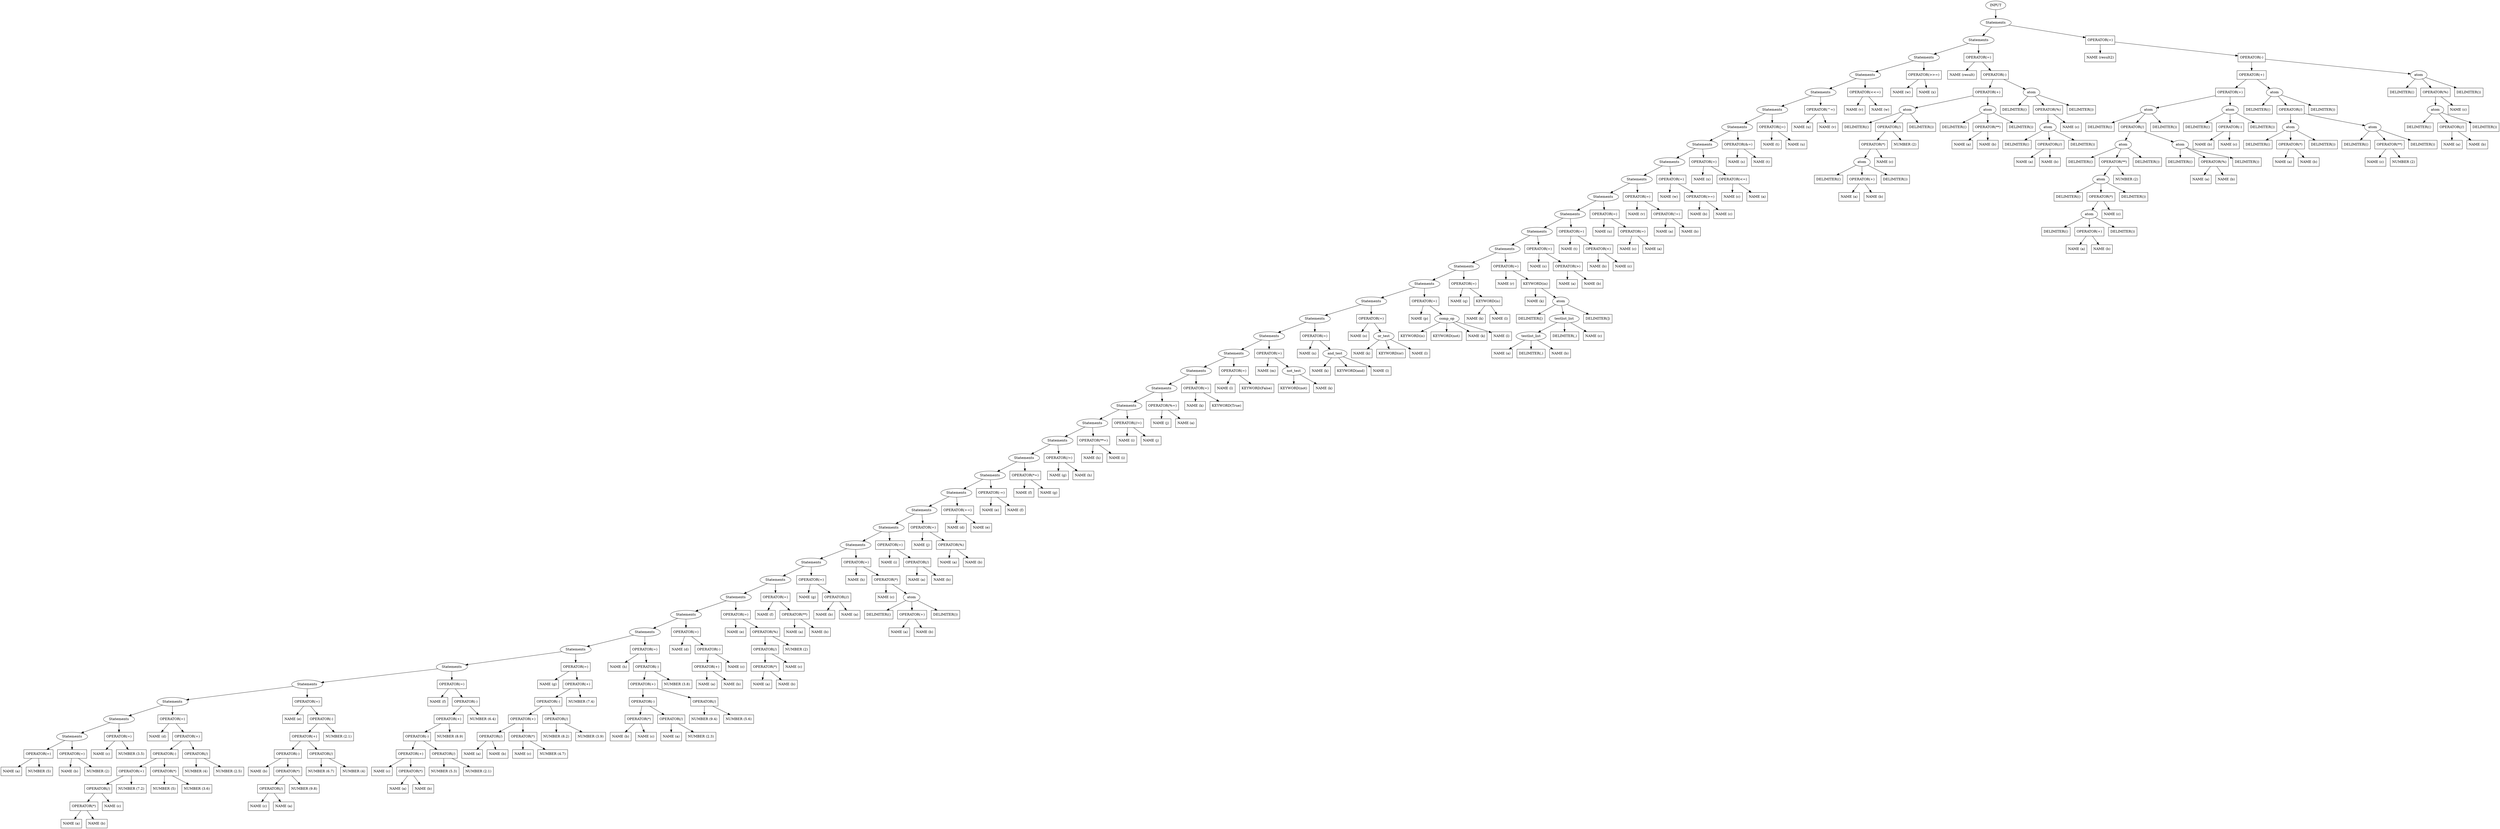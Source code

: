 digraph G {
node [ordering=out]
0 [label="NAME (a)" ,shape= box ]
1 [label="NUMBER (5)" ,shape= box ]
2 [label="OPERATOR(=)" ,shape= box ]
3 [label="NAME (b)" ,shape= box ]
4 [label="NUMBER (2)" ,shape= box ]
5 [label="OPERATOR(=)" ,shape= box ]
6 [label="Statements" ,shape= oval ]
7 [label="NAME (c)" ,shape= box ]
8 [label="NUMBER (3.5)" ,shape= box ]
9 [label="OPERATOR(=)" ,shape= box ]
10 [label="Statements" ,shape= oval ]
11 [label="NAME (d)" ,shape= box ]
12 [label="NAME (a)" ,shape= box ]
13 [label="NAME (b)" ,shape= box ]
14 [label="OPERATOR(*)" ,shape= box ]
15 [label="NAME (c)" ,shape= box ]
16 [label="OPERATOR(/)" ,shape= box ]
17 [label="NUMBER (7.2)" ,shape= box ]
18 [label="OPERATOR(+)" ,shape= box ]
19 [label="NUMBER (5)" ,shape= box ]
20 [label="NUMBER (3.6)" ,shape= box ]
21 [label="OPERATOR(*)" ,shape= box ]
22 [label="OPERATOR(-)" ,shape= box ]
23 [label="NUMBER (4)" ,shape= box ]
24 [label="NUMBER (2.5)" ,shape= box ]
25 [label="OPERATOR(/)" ,shape= box ]
26 [label="OPERATOR(+)" ,shape= box ]
27 [label="OPERATOR(=)" ,shape= box ]
28 [label="Statements" ,shape= oval ]
29 [label="NAME (e)" ,shape= box ]
30 [label="NAME (b)" ,shape= box ]
31 [label="NAME (c)" ,shape= box ]
32 [label="NAME (a)" ,shape= box ]
33 [label="OPERATOR(/)" ,shape= box ]
34 [label="NUMBER (9.8)" ,shape= box ]
35 [label="OPERATOR(*)" ,shape= box ]
36 [label="OPERATOR(-)" ,shape= box ]
37 [label="NUMBER (6.7)" ,shape= box ]
38 [label="NUMBER (4)" ,shape= box ]
39 [label="OPERATOR(/)" ,shape= box ]
40 [label="OPERATOR(+)" ,shape= box ]
41 [label="NUMBER (2.1)" ,shape= box ]
42 [label="OPERATOR(-)" ,shape= box ]
43 [label="OPERATOR(=)" ,shape= box ]
44 [label="Statements" ,shape= oval ]
45 [label="NAME (f)" ,shape= box ]
46 [label="NAME (c)" ,shape= box ]
47 [label="NAME (a)" ,shape= box ]
48 [label="NAME (b)" ,shape= box ]
49 [label="OPERATOR(*)" ,shape= box ]
50 [label="OPERATOR(+)" ,shape= box ]
51 [label="NUMBER (5.3)" ,shape= box ]
52 [label="NUMBER (2.1)" ,shape= box ]
53 [label="OPERATOR(/)" ,shape= box ]
54 [label="OPERATOR(-)" ,shape= box ]
55 [label="NUMBER (8.9)" ,shape= box ]
56 [label="OPERATOR(+)" ,shape= box ]
57 [label="NUMBER (6.4)" ,shape= box ]
58 [label="OPERATOR(-)" ,shape= box ]
59 [label="OPERATOR(=)" ,shape= box ]
60 [label="Statements" ,shape= oval ]
61 [label="NAME (g)" ,shape= box ]
62 [label="NAME (a)" ,shape= box ]
63 [label="NAME (b)" ,shape= box ]
64 [label="OPERATOR(/)" ,shape= box ]
65 [label="NAME (c)" ,shape= box ]
66 [label="NUMBER (4.7)" ,shape= box ]
67 [label="OPERATOR(*)" ,shape= box ]
68 [label="OPERATOR(+)" ,shape= box ]
69 [label="NUMBER (8.2)" ,shape= box ]
70 [label="NUMBER (3.9)" ,shape= box ]
71 [label="OPERATOR(/)" ,shape= box ]
72 [label="OPERATOR(-)" ,shape= box ]
73 [label="NUMBER (7.4)" ,shape= box ]
74 [label="OPERATOR(+)" ,shape= box ]
75 [label="OPERATOR(=)" ,shape= box ]
76 [label="Statements" ,shape= oval ]
77 [label="NAME (h)" ,shape= box ]
78 [label="NAME (b)" ,shape= box ]
79 [label="NAME (c)" ,shape= box ]
80 [label="OPERATOR(*)" ,shape= box ]
81 [label="NAME (a)" ,shape= box ]
82 [label="NUMBER (2.3)" ,shape= box ]
83 [label="OPERATOR(/)" ,shape= box ]
84 [label="OPERATOR(-)" ,shape= box ]
85 [label="NUMBER (9.4)" ,shape= box ]
86 [label="NUMBER (5.6)" ,shape= box ]
87 [label="OPERATOR(/)" ,shape= box ]
88 [label="OPERATOR(+)" ,shape= box ]
89 [label="NUMBER (3.8)" ,shape= box ]
90 [label="OPERATOR(-)" ,shape= box ]
91 [label="OPERATOR(=)" ,shape= box ]
92 [label="Statements" ,shape= oval ]
93 [label="NAME (d)" ,shape= box ]
94 [label="NAME (a)" ,shape= box ]
95 [label="NAME (b)" ,shape= box ]
96 [label="OPERATOR(+)" ,shape= box ]
97 [label="NAME (c)" ,shape= box ]
98 [label="OPERATOR(-)" ,shape= box ]
99 [label="OPERATOR(=)" ,shape= box ]
100 [label="Statements" ,shape= oval ]
101 [label="NAME (e)" ,shape= box ]
102 [label="NAME (a)" ,shape= box ]
103 [label="NAME (b)" ,shape= box ]
104 [label="OPERATOR(*)" ,shape= box ]
105 [label="NAME (c)" ,shape= box ]
106 [label="OPERATOR(/)" ,shape= box ]
107 [label="NUMBER (2)" ,shape= box ]
108 [label="OPERATOR(%)" ,shape= box ]
109 [label="OPERATOR(=)" ,shape= box ]
110 [label="Statements" ,shape= oval ]
111 [label="NAME (f)" ,shape= box ]
112 [label="NAME (a)" ,shape= box ]
113 [label="NAME (b)" ,shape= box ]
114 [label="OPERATOR(**)" ,shape= box ]
115 [label="OPERATOR(=)" ,shape= box ]
116 [label="Statements" ,shape= oval ]
117 [label="NAME (g)" ,shape= box ]
118 [label="NAME (b)" ,shape= box ]
119 [label="NAME (a)" ,shape= box ]
120 [label="OPERATOR(//)" ,shape= box ]
121 [label="OPERATOR(=)" ,shape= box ]
122 [label="Statements" ,shape= oval ]
123 [label="NAME (h)" ,shape= box ]
124 [label="NAME (c)" ,shape= box ]
125 [label="NAME (a)" ,shape= box ]
126 [label="NAME (b)" ,shape= box ]
127 [label="OPERATOR(+)" ,shape= box ]
128 [label="atom" ,shape= oval ]
129 [label="DELIMITER(()" ,shape= box ]
130 [label="DELIMITER())" ,shape= box ]
131 [label="OPERATOR(*)" ,shape= box ]
132 [label="OPERATOR(=)" ,shape= box ]
133 [label="Statements" ,shape= oval ]
134 [label="NAME (i)" ,shape= box ]
135 [label="NAME (a)" ,shape= box ]
136 [label="NAME (b)" ,shape= box ]
137 [label="OPERATOR(/)" ,shape= box ]
138 [label="OPERATOR(=)" ,shape= box ]
139 [label="Statements" ,shape= oval ]
140 [label="NAME (j)" ,shape= box ]
141 [label="NAME (a)" ,shape= box ]
142 [label="NAME (b)" ,shape= box ]
143 [label="OPERATOR(%)" ,shape= box ]
144 [label="OPERATOR(=)" ,shape= box ]
145 [label="Statements" ,shape= oval ]
146 [label="NAME (d)" ,shape= box ]
147 [label="OPERATOR(+=)" ,shape= box ]
148 [label="NAME (e)" ,shape= box ]
149 [label="Statements" ,shape= oval ]
150 [label="NAME (e)" ,shape= box ]
151 [label="OPERATOR(-=)" ,shape= box ]
152 [label="NAME (f)" ,shape= box ]
153 [label="Statements" ,shape= oval ]
154 [label="NAME (f)" ,shape= box ]
155 [label="OPERATOR(*=)" ,shape= box ]
156 [label="NAME (g)" ,shape= box ]
157 [label="Statements" ,shape= oval ]
158 [label="NAME (g)" ,shape= box ]
159 [label="OPERATOR(/=)" ,shape= box ]
160 [label="NAME (h)" ,shape= box ]
161 [label="Statements" ,shape= oval ]
162 [label="NAME (h)" ,shape= box ]
163 [label="OPERATOR(**=)" ,shape= box ]
164 [label="NAME (i)" ,shape= box ]
165 [label="Statements" ,shape= oval ]
166 [label="NAME (i)" ,shape= box ]
167 [label="OPERATOR(//=)" ,shape= box ]
168 [label="NAME (j)" ,shape= box ]
169 [label="Statements" ,shape= oval ]
170 [label="NAME (j)" ,shape= box ]
171 [label="OPERATOR(%=)" ,shape= box ]
172 [label="NAME (a)" ,shape= box ]
173 [label="Statements" ,shape= oval ]
174 [label="NAME (k)" ,shape= box ]
175 [label="KEYWORD(True)" ,shape= box ]
176 [label="OPERATOR(=)" ,shape= box ]
177 [label="Statements" ,shape= oval ]
178 [label="NAME (l)" ,shape= box ]
179 [label="KEYWORD(False)" ,shape= box ]
180 [label="OPERATOR(=)" ,shape= box ]
181 [label="Statements" ,shape= oval ]
182 [label="NAME (m)" ,shape= box ]
183 [label="NAME (k)" ,shape= box ]
184 [label="not_test" ,shape= oval ]
185 [label="KEYWORD(not)" ,shape= box ]
186 [label="OPERATOR(=)" ,shape= box ]
187 [label="Statements" ,shape= oval ]
188 [label="NAME (n)" ,shape= box ]
189 [label="NAME (k)" ,shape= box ]
190 [label="NAME (l)" ,shape= box ]
191 [label="and_test" ,shape= oval ]
192 [label="KEYWORD(and)" ,shape= box ]
193 [label="OPERATOR(=)" ,shape= box ]
194 [label="Statements" ,shape= oval ]
195 [label="NAME (o)" ,shape= box ]
196 [label="NAME (k)" ,shape= box ]
197 [label="NAME (l)" ,shape= box ]
198 [label="or_test" ,shape= oval ]
199 [label="KEYWORD(or)" ,shape= box ]
200 [label="OPERATOR(=)" ,shape= box ]
201 [label="Statements" ,shape= oval ]
202 [label="NAME (p)" ,shape= box ]
203 [label="NAME (k)" ,shape= box ]
204 [label="comp_op" ,shape= oval ]
205 [label="KEYWORD(is)" ,shape= box ]
206 [label="KEYWORD(not)" ,shape= box ]
207 [label="NAME (l)" ,shape= box ]
208 [label="OPERATOR(=)" ,shape= box ]
209 [label="Statements" ,shape= oval ]
210 [label="NAME (q)" ,shape= box ]
211 [label="NAME (k)" ,shape= box ]
212 [label="KEYWORD(is)" ,shape= box ]
213 [label="NAME (l)" ,shape= box ]
214 [label="OPERATOR(=)" ,shape= box ]
215 [label="Statements" ,shape= oval ]
216 [label="NAME (r)" ,shape= box ]
217 [label="NAME (k)" ,shape= box ]
218 [label="KEYWORD(in)" ,shape= box ]
219 [label="NAME (a)" ,shape= box ]
220 [label="NAME (b)" ,shape= box ]
221 [label="testlist_list" ,shape= oval ]
222 [label="DELIMITER(,)" ,shape= box ]
223 [label="NAME (c)" ,shape= box ]
224 [label="testlist_list" ,shape= oval ]
225 [label="DELIMITER(,)" ,shape= box ]
226 [label="atom" ,shape= oval ]
227 [label="DELIMITER([)" ,shape= box ]
228 [label="DELIMITER(])" ,shape= box ]
229 [label="OPERATOR(=)" ,shape= box ]
230 [label="Statements" ,shape= oval ]
231 [label="NAME (s)" ,shape= box ]
232 [label="NAME (a)" ,shape= box ]
233 [label="OPERATOR(>)" ,shape= box ]
234 [label="NAME (b)" ,shape= box ]
235 [label="OPERATOR(=)" ,shape= box ]
236 [label="Statements" ,shape= oval ]
237 [label="NAME (t)" ,shape= box ]
238 [label="NAME (b)" ,shape= box ]
239 [label="OPERATOR(<)" ,shape= box ]
240 [label="NAME (c)" ,shape= box ]
241 [label="OPERATOR(=)" ,shape= box ]
242 [label="Statements" ,shape= oval ]
243 [label="NAME (u)" ,shape= box ]
244 [label="NAME (c)" ,shape= box ]
245 [label="OPERATOR(=)" ,shape= box ]
246 [label="NAME (a)" ,shape= box ]
247 [label="OPERATOR(=)" ,shape= box ]
248 [label="Statements" ,shape= oval ]
249 [label="NAME (v)" ,shape= box ]
250 [label="NAME (a)" ,shape= box ]
251 [label="OPERATOR(!=)" ,shape= box ]
252 [label="NAME (b)" ,shape= box ]
253 [label="OPERATOR(=)" ,shape= box ]
254 [label="Statements" ,shape= oval ]
255 [label="NAME (w)" ,shape= box ]
256 [label="NAME (b)" ,shape= box ]
257 [label="OPERATOR(>=)" ,shape= box ]
258 [label="NAME (c)" ,shape= box ]
259 [label="OPERATOR(=)" ,shape= box ]
260 [label="Statements" ,shape= oval ]
261 [label="NAME (x)" ,shape= box ]
262 [label="NAME (c)" ,shape= box ]
263 [label="OPERATOR(<=)" ,shape= box ]
264 [label="NAME (a)" ,shape= box ]
265 [label="OPERATOR(=)" ,shape= box ]
266 [label="Statements" ,shape= oval ]
267 [label="NAME (s)" ,shape= box ]
268 [label="OPERATOR(&=)" ,shape= box ]
269 [label="NAME (t)" ,shape= box ]
270 [label="Statements" ,shape= oval ]
271 [label="NAME (t)" ,shape= box ]
272 [label="OPERATOR(|=)" ,shape= box ]
273 [label="NAME (u)" ,shape= box ]
274 [label="Statements" ,shape= oval ]
275 [label="NAME (u)" ,shape= box ]
276 [label="OPERATOR(^=)" ,shape= box ]
277 [label="NAME (v)" ,shape= box ]
278 [label="Statements" ,shape= oval ]
279 [label="NAME (v)" ,shape= box ]
280 [label="OPERATOR(<<=)" ,shape= box ]
281 [label="NAME (w)" ,shape= box ]
282 [label="Statements" ,shape= oval ]
283 [label="NAME (w)" ,shape= box ]
284 [label="OPERATOR(>>=)" ,shape= box ]
285 [label="NAME (x)" ,shape= box ]
286 [label="Statements" ,shape= oval ]
287 [label="NAME (result)" ,shape= box ]
288 [label="NAME (a)" ,shape= box ]
289 [label="NAME (b)" ,shape= box ]
290 [label="OPERATOR(+)" ,shape= box ]
291 [label="atom" ,shape= oval ]
292 [label="DELIMITER(()" ,shape= box ]
293 [label="DELIMITER())" ,shape= box ]
294 [label="NAME (c)" ,shape= box ]
295 [label="OPERATOR(*)" ,shape= box ]
296 [label="NUMBER (2)" ,shape= box ]
297 [label="OPERATOR(/)" ,shape= box ]
298 [label="atom" ,shape= oval ]
299 [label="DELIMITER(()" ,shape= box ]
300 [label="DELIMITER())" ,shape= box ]
301 [label="NAME (a)" ,shape= box ]
302 [label="NAME (b)" ,shape= box ]
303 [label="OPERATOR(**)" ,shape= box ]
304 [label="atom" ,shape= oval ]
305 [label="DELIMITER(()" ,shape= box ]
306 [label="DELIMITER())" ,shape= box ]
307 [label="OPERATOR(+)" ,shape= box ]
308 [label="NAME (a)" ,shape= box ]
309 [label="NAME (b)" ,shape= box ]
310 [label="OPERATOR(//)" ,shape= box ]
311 [label="atom" ,shape= oval ]
312 [label="DELIMITER(()" ,shape= box ]
313 [label="DELIMITER())" ,shape= box ]
314 [label="NAME (c)" ,shape= box ]
315 [label="OPERATOR(%)" ,shape= box ]
316 [label="atom" ,shape= oval ]
317 [label="DELIMITER(()" ,shape= box ]
318 [label="DELIMITER())" ,shape= box ]
319 [label="OPERATOR(-)" ,shape= box ]
320 [label="OPERATOR(=)" ,shape= box ]
321 [label="Statements" ,shape= oval ]
322 [label="NAME (result2)" ,shape= box ]
323 [label="NAME (a)" ,shape= box ]
324 [label="NAME (b)" ,shape= box ]
325 [label="OPERATOR(+)" ,shape= box ]
326 [label="atom" ,shape= oval ]
327 [label="DELIMITER(()" ,shape= box ]
328 [label="DELIMITER())" ,shape= box ]
329 [label="NAME (c)" ,shape= box ]
330 [label="OPERATOR(*)" ,shape= box ]
331 [label="atom" ,shape= oval ]
332 [label="DELIMITER(()" ,shape= box ]
333 [label="DELIMITER())" ,shape= box ]
334 [label="NUMBER (2)" ,shape= box ]
335 [label="OPERATOR(**)" ,shape= box ]
336 [label="atom" ,shape= oval ]
337 [label="DELIMITER(()" ,shape= box ]
338 [label="DELIMITER())" ,shape= box ]
339 [label="NAME (a)" ,shape= box ]
340 [label="NAME (b)" ,shape= box ]
341 [label="OPERATOR(%)" ,shape= box ]
342 [label="atom" ,shape= oval ]
343 [label="DELIMITER(()" ,shape= box ]
344 [label="DELIMITER())" ,shape= box ]
345 [label="OPERATOR(/)" ,shape= box ]
346 [label="atom" ,shape= oval ]
347 [label="DELIMITER(()" ,shape= box ]
348 [label="DELIMITER())" ,shape= box ]
349 [label="NAME (b)" ,shape= box ]
350 [label="NAME (c)" ,shape= box ]
351 [label="OPERATOR(-)" ,shape= box ]
352 [label="atom" ,shape= oval ]
353 [label="DELIMITER(()" ,shape= box ]
354 [label="DELIMITER())" ,shape= box ]
355 [label="OPERATOR(+)" ,shape= box ]
356 [label="NAME (a)" ,shape= box ]
357 [label="NAME (b)" ,shape= box ]
358 [label="OPERATOR(*)" ,shape= box ]
359 [label="atom" ,shape= oval ]
360 [label="DELIMITER(()" ,shape= box ]
361 [label="DELIMITER())" ,shape= box ]
362 [label="NAME (c)" ,shape= box ]
363 [label="NUMBER (2)" ,shape= box ]
364 [label="OPERATOR(**)" ,shape= box ]
365 [label="atom" ,shape= oval ]
366 [label="DELIMITER(()" ,shape= box ]
367 [label="DELIMITER())" ,shape= box ]
368 [label="OPERATOR(/)" ,shape= box ]
369 [label="atom" ,shape= oval ]
370 [label="DELIMITER(()" ,shape= box ]
371 [label="DELIMITER())" ,shape= box ]
372 [label="OPERATOR(+)" ,shape= box ]
373 [label="NAME (a)" ,shape= box ]
374 [label="NAME (b)" ,shape= box ]
375 [label="OPERATOR(//)" ,shape= box ]
376 [label="atom" ,shape= oval ]
377 [label="DELIMITER(()" ,shape= box ]
378 [label="DELIMITER())" ,shape= box ]
379 [label="NAME (c)" ,shape= box ]
380 [label="OPERATOR(%)" ,shape= box ]
381 [label="atom" ,shape= oval ]
382 [label="DELIMITER(()" ,shape= box ]
383 [label="DELIMITER())" ,shape= box ]
384 [label="OPERATOR(-)" ,shape= box ]
385 [label="OPERATOR(=)" ,shape= box ]
386 [label="Statements" ,shape= oval ]
387 [label="INPUT" ,shape= oval ]
2 -> 0
2 -> 1
5 -> 3
5 -> 4
6 -> 2
6 -> 5
9 -> 7
9 -> 8
10 -> 6
10 -> 9
14 -> 12
14 -> 13
16 -> 14
16 -> 15
18 -> 16
18 -> 17
21 -> 19
21 -> 20
22 -> 18
22 -> 21
25 -> 23
25 -> 24
26 -> 22
26 -> 25
27 -> 11
27 -> 26
28 -> 10
28 -> 27
33 -> 31
33 -> 32
35 -> 33
35 -> 34
36 -> 30
36 -> 35
39 -> 37
39 -> 38
40 -> 36
40 -> 39
42 -> 40
42 -> 41
43 -> 29
43 -> 42
44 -> 28
44 -> 43
49 -> 47
49 -> 48
50 -> 46
50 -> 49
53 -> 51
53 -> 52
54 -> 50
54 -> 53
56 -> 54
56 -> 55
58 -> 56
58 -> 57
59 -> 45
59 -> 58
60 -> 44
60 -> 59
64 -> 62
64 -> 63
67 -> 65
67 -> 66
68 -> 64
68 -> 67
71 -> 69
71 -> 70
72 -> 68
72 -> 71
74 -> 72
74 -> 73
75 -> 61
75 -> 74
76 -> 60
76 -> 75
80 -> 78
80 -> 79
83 -> 81
83 -> 82
84 -> 80
84 -> 83
87 -> 85
87 -> 86
88 -> 84
88 -> 87
90 -> 88
90 -> 89
91 -> 77
91 -> 90
92 -> 76
92 -> 91
96 -> 94
96 -> 95
98 -> 96
98 -> 97
99 -> 93
99 -> 98
100 -> 92
100 -> 99
104 -> 102
104 -> 103
106 -> 104
106 -> 105
108 -> 106
108 -> 107
109 -> 101
109 -> 108
110 -> 100
110 -> 109
114 -> 112
114 -> 113
115 -> 111
115 -> 114
116 -> 110
116 -> 115
120 -> 118
120 -> 119
121 -> 117
121 -> 120
122 -> 116
122 -> 121
127 -> 125
127 -> 126
128 -> 129
128 -> 127
128 -> 130
131 -> 124
131 -> 128
132 -> 123
132 -> 131
133 -> 122
133 -> 132
137 -> 135
137 -> 136
138 -> 134
138 -> 137
139 -> 133
139 -> 138
143 -> 141
143 -> 142
144 -> 140
144 -> 143
145 -> 139
145 -> 144
147 -> 146
147 -> 148
149 -> 145
149 -> 147
151 -> 150
151 -> 152
153 -> 149
153 -> 151
155 -> 154
155 -> 156
157 -> 153
157 -> 155
159 -> 158
159 -> 160
161 -> 157
161 -> 159
163 -> 162
163 -> 164
165 -> 161
165 -> 163
167 -> 166
167 -> 168
169 -> 165
169 -> 167
171 -> 170
171 -> 172
173 -> 169
173 -> 171
176 -> 174
176 -> 175
177 -> 173
177 -> 176
180 -> 178
180 -> 179
181 -> 177
181 -> 180
184 -> 185
184 -> 183
186 -> 182
186 -> 184
187 -> 181
187 -> 186
191 -> 189
191 -> 192
191 -> 190
193 -> 188
193 -> 191
194 -> 187
194 -> 193
198 -> 196
198 -> 199
198 -> 197
200 -> 195
200 -> 198
201 -> 194
201 -> 200
204 -> 205
204 -> 206
204 -> 203
204 -> 207
208 -> 202
208 -> 204
209 -> 201
209 -> 208
212 -> 211
212 -> 213
214 -> 210
214 -> 212
215 -> 209
215 -> 214
221 -> 219
221 -> 222
221 -> 220
224 -> 221
224 -> 225
224 -> 223
226 -> 227
226 -> 224
226 -> 228
218 -> 217
218 -> 226
229 -> 216
229 -> 218
230 -> 215
230 -> 229
233 -> 232
233 -> 234
235 -> 231
235 -> 233
236 -> 230
236 -> 235
239 -> 238
239 -> 240
241 -> 237
241 -> 239
242 -> 236
242 -> 241
245 -> 244
245 -> 246
247 -> 243
247 -> 245
248 -> 242
248 -> 247
251 -> 250
251 -> 252
253 -> 249
253 -> 251
254 -> 248
254 -> 253
257 -> 256
257 -> 258
259 -> 255
259 -> 257
260 -> 254
260 -> 259
263 -> 262
263 -> 264
265 -> 261
265 -> 263
266 -> 260
266 -> 265
268 -> 267
268 -> 269
270 -> 266
270 -> 268
272 -> 271
272 -> 273
274 -> 270
274 -> 272
276 -> 275
276 -> 277
278 -> 274
278 -> 276
280 -> 279
280 -> 281
282 -> 278
282 -> 280
284 -> 283
284 -> 285
286 -> 282
286 -> 284
290 -> 288
290 -> 289
291 -> 292
291 -> 290
291 -> 293
295 -> 291
295 -> 294
297 -> 295
297 -> 296
298 -> 299
298 -> 297
298 -> 300
303 -> 301
303 -> 302
304 -> 305
304 -> 303
304 -> 306
307 -> 298
307 -> 304
310 -> 308
310 -> 309
311 -> 312
311 -> 310
311 -> 313
315 -> 311
315 -> 314
316 -> 317
316 -> 315
316 -> 318
319 -> 307
319 -> 316
320 -> 287
320 -> 319
321 -> 286
321 -> 320
325 -> 323
325 -> 324
326 -> 327
326 -> 325
326 -> 328
330 -> 326
330 -> 329
331 -> 332
331 -> 330
331 -> 333
335 -> 331
335 -> 334
336 -> 337
336 -> 335
336 -> 338
341 -> 339
341 -> 340
342 -> 343
342 -> 341
342 -> 344
345 -> 336
345 -> 342
346 -> 347
346 -> 345
346 -> 348
351 -> 349
351 -> 350
352 -> 353
352 -> 351
352 -> 354
355 -> 346
355 -> 352
358 -> 356
358 -> 357
359 -> 360
359 -> 358
359 -> 361
364 -> 362
364 -> 363
365 -> 366
365 -> 364
365 -> 367
368 -> 359
368 -> 365
369 -> 370
369 -> 368
369 -> 371
372 -> 355
372 -> 369
375 -> 373
375 -> 374
376 -> 377
376 -> 375
376 -> 378
380 -> 376
380 -> 379
381 -> 382
381 -> 380
381 -> 383
384 -> 372
384 -> 381
385 -> 322
385 -> 384
386 -> 321
386 -> 385
387 -> 386
}
